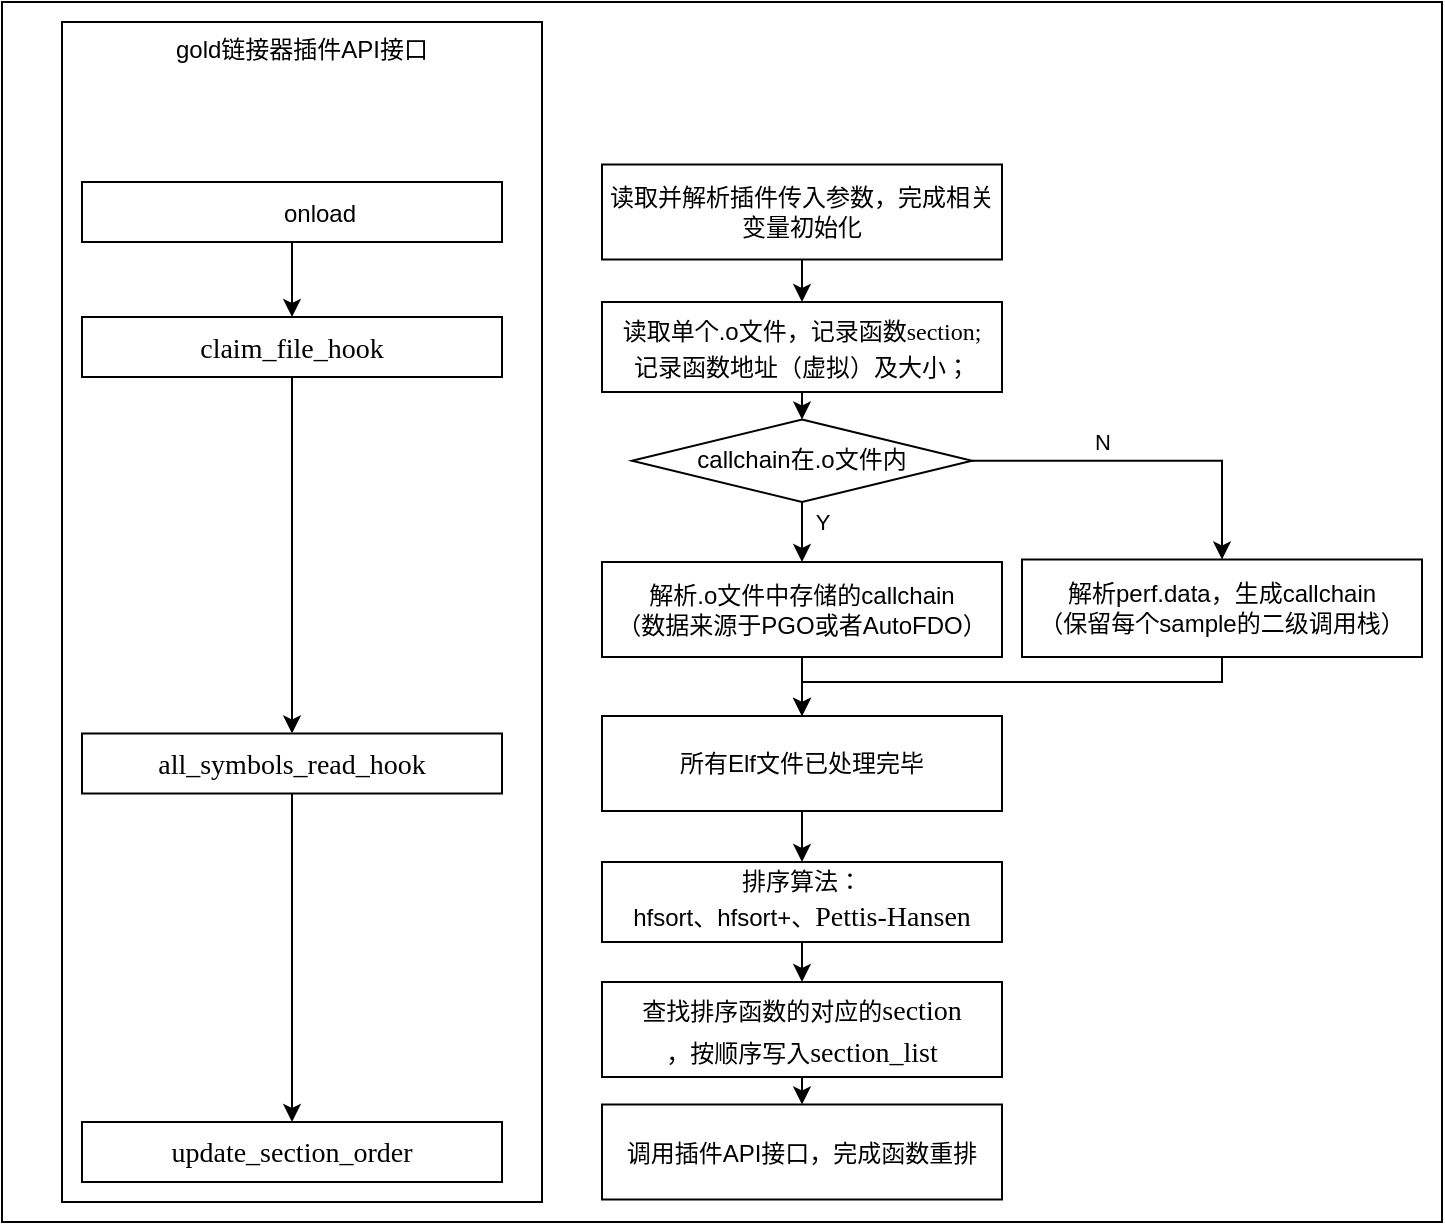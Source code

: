<mxfile version="14.2.4" type="github">
  <diagram id="C5RBs43oDa-KdzZeNtuy" name="Page-1">
    <mxGraphModel dx="1422" dy="706" grid="1" gridSize="10" guides="1" tooltips="1" connect="1" arrows="1" fold="1" page="1" pageScale="1" pageWidth="827" pageHeight="1169" math="0" shadow="0">
      <root>
        <mxCell id="WIyWlLk6GJQsqaUBKTNV-0" />
        <mxCell id="WIyWlLk6GJQsqaUBKTNV-1" parent="WIyWlLk6GJQsqaUBKTNV-0" />
        <mxCell id="ErYdBKpMSOjXuHRG2v-B-8" value="" style="rounded=0;whiteSpace=wrap;html=1;align=center;" parent="WIyWlLk6GJQsqaUBKTNV-1" vertex="1">
          <mxGeometry x="40" y="180" width="720" height="610" as="geometry" />
        </mxCell>
        <mxCell id="ErYdBKpMSOjXuHRG2v-B-22" style="edgeStyle=orthogonalEdgeStyle;rounded=0;orthogonalLoop=1;jettySize=auto;html=1;exitX=0.5;exitY=1;exitDx=0;exitDy=0;entryX=0.5;entryY=0;entryDx=0;entryDy=0;" parent="WIyWlLk6GJQsqaUBKTNV-1" source="ErYdBKpMSOjXuHRG2v-B-3" target="ErYdBKpMSOjXuHRG2v-B-7" edge="1">
          <mxGeometry relative="1" as="geometry" />
        </mxCell>
        <mxCell id="ErYdBKpMSOjXuHRG2v-B-3" value="排序算法：&lt;br&gt;hfsort、hfsort+、&lt;span lang=&quot;EN-US&quot; style=&quot;font-size: 10.5pt ; line-height: 150% ; font-family: &amp;#34;times new roman&amp;#34; , serif&quot;&gt;Pettis-Hansen&lt;/span&gt;" style="rounded=0;whiteSpace=wrap;html=1;align=center;" parent="WIyWlLk6GJQsqaUBKTNV-1" vertex="1">
          <mxGeometry x="340" y="610" width="200" height="40" as="geometry" />
        </mxCell>
        <mxCell id="ErYdBKpMSOjXuHRG2v-B-35" value="Y" style="edgeStyle=orthogonalEdgeStyle;rounded=0;orthogonalLoop=1;jettySize=auto;html=1;exitX=0.5;exitY=1;exitDx=0;exitDy=0;entryX=0.5;entryY=0;entryDx=0;entryDy=0;" parent="WIyWlLk6GJQsqaUBKTNV-1" source="ErYdBKpMSOjXuHRG2v-B-4" target="ErYdBKpMSOjXuHRG2v-B-30" edge="1">
          <mxGeometry x="-0.333" y="10" relative="1" as="geometry">
            <mxPoint as="offset" />
          </mxGeometry>
        </mxCell>
        <mxCell id="ErYdBKpMSOjXuHRG2v-B-38" value="N" style="edgeStyle=orthogonalEdgeStyle;rounded=0;orthogonalLoop=1;jettySize=auto;html=1;exitX=1;exitY=0.5;exitDx=0;exitDy=0;entryX=0.5;entryY=0;entryDx=0;entryDy=0;" parent="WIyWlLk6GJQsqaUBKTNV-1" source="ErYdBKpMSOjXuHRG2v-B-4" target="ErYdBKpMSOjXuHRG2v-B-18" edge="1">
          <mxGeometry x="-0.254" y="9" relative="1" as="geometry">
            <mxPoint as="offset" />
          </mxGeometry>
        </mxCell>
        <mxCell id="ErYdBKpMSOjXuHRG2v-B-4" value="callchain在.o文件内" style="rhombus;whiteSpace=wrap;html=1;align=center;" parent="WIyWlLk6GJQsqaUBKTNV-1" vertex="1">
          <mxGeometry x="355" y="388.75" width="170" height="41.25" as="geometry" />
        </mxCell>
        <mxCell id="ErYdBKpMSOjXuHRG2v-B-34" style="edgeStyle=orthogonalEdgeStyle;rounded=0;orthogonalLoop=1;jettySize=auto;html=1;exitX=0.5;exitY=1;exitDx=0;exitDy=0;entryX=0.5;entryY=0;entryDx=0;entryDy=0;" parent="WIyWlLk6GJQsqaUBKTNV-1" source="ErYdBKpMSOjXuHRG2v-B-5" target="ErYdBKpMSOjXuHRG2v-B-4" edge="1">
          <mxGeometry relative="1" as="geometry" />
        </mxCell>
        <mxCell id="ErYdBKpMSOjXuHRG2v-B-5" value="&lt;font style=&quot;font-size: 12px&quot;&gt;读取单个.o文件，记录函数&lt;/font&gt;&lt;span lang=&quot;EN-US&quot; style=&quot;line-height: 150%&quot;&gt;&lt;font style=&quot;font-size: 12px&quot;&gt;&lt;font face=&quot;times new roman, serif&quot;&gt;section;&lt;/font&gt;&lt;br&gt;记录函数地址（虚拟）及大小；&lt;/font&gt;&lt;br&gt;&lt;/span&gt;" style="rounded=0;whiteSpace=wrap;html=1;align=center;" parent="WIyWlLk6GJQsqaUBKTNV-1" vertex="1">
          <mxGeometry x="340" y="330" width="200" height="45" as="geometry" />
        </mxCell>
        <mxCell id="ErYdBKpMSOjXuHRG2v-B-21" style="edgeStyle=orthogonalEdgeStyle;rounded=0;orthogonalLoop=1;jettySize=auto;html=1;exitX=0.5;exitY=1;exitDx=0;exitDy=0;entryX=0.5;entryY=0;entryDx=0;entryDy=0;" parent="WIyWlLk6GJQsqaUBKTNV-1" source="ErYdBKpMSOjXuHRG2v-B-6" target="ErYdBKpMSOjXuHRG2v-B-3" edge="1">
          <mxGeometry relative="1" as="geometry" />
        </mxCell>
        <mxCell id="ErYdBKpMSOjXuHRG2v-B-6" value="&lt;font style=&quot;vertical-align: inherit&quot;&gt;&lt;font style=&quot;vertical-align: inherit&quot;&gt;所有Elf文件已处理完毕&lt;/font&gt;&lt;/font&gt;" style="rounded=0;whiteSpace=wrap;html=1;align=center;" parent="WIyWlLk6GJQsqaUBKTNV-1" vertex="1">
          <mxGeometry x="340" y="537" width="200" height="47.5" as="geometry" />
        </mxCell>
        <mxCell id="ErYdBKpMSOjXuHRG2v-B-37" style="edgeStyle=orthogonalEdgeStyle;rounded=0;orthogonalLoop=1;jettySize=auto;html=1;exitX=0.5;exitY=1;exitDx=0;exitDy=0;entryX=0.5;entryY=0;entryDx=0;entryDy=0;" parent="WIyWlLk6GJQsqaUBKTNV-1" source="ErYdBKpMSOjXuHRG2v-B-7" target="ErYdBKpMSOjXuHRG2v-B-24" edge="1">
          <mxGeometry relative="1" as="geometry" />
        </mxCell>
        <mxCell id="ErYdBKpMSOjXuHRG2v-B-7" value="查找排序函数的对应的&lt;span lang=&quot;EN-US&quot; style=&quot;font-size: 10.5pt ; line-height: 150% ; font-family: &amp;#34;times new roman&amp;#34; , serif&quot;&gt;section&lt;/span&gt;&lt;br&gt;，按顺序写入&lt;span lang=&quot;EN-US&quot; style=&quot;font-size: 10.5pt ; line-height: 150% ; font-family: &amp;#34;times new roman&amp;#34; , serif&quot;&gt;section_list&lt;/span&gt;" style="rounded=0;whiteSpace=wrap;html=1;align=center;" parent="WIyWlLk6GJQsqaUBKTNV-1" vertex="1">
          <mxGeometry x="340" y="670" width="200" height="47.5" as="geometry" />
        </mxCell>
        <mxCell id="ErYdBKpMSOjXuHRG2v-B-11" value="gold链接器插件API接口" style="rounded=0;whiteSpace=wrap;html=1;align=center;verticalAlign=top;" parent="WIyWlLk6GJQsqaUBKTNV-1" vertex="1">
          <mxGeometry x="70" y="190" width="240" height="590" as="geometry" />
        </mxCell>
        <mxCell id="ErYdBKpMSOjXuHRG2v-B-41" style="edgeStyle=orthogonalEdgeStyle;rounded=0;orthogonalLoop=1;jettySize=auto;html=1;exitX=0.5;exitY=1;exitDx=0;exitDy=0;entryX=0.5;entryY=0;entryDx=0;entryDy=0;" parent="WIyWlLk6GJQsqaUBKTNV-1" source="ErYdBKpMSOjXuHRG2v-B-12" target="ErYdBKpMSOjXuHRG2v-B-13" edge="1">
          <mxGeometry relative="1" as="geometry" />
        </mxCell>
        <mxCell id="ErYdBKpMSOjXuHRG2v-B-12" value="&lt;p class=&quot;MsoNormal&quot; style=&quot;text-indent: 21.0pt ; line-height: normal&quot;&gt;&lt;span style=&quot;text-indent: 21pt&quot;&gt;onload&lt;/span&gt;&lt;br&gt;&lt;/p&gt;" style="rounded=0;whiteSpace=wrap;html=1;align=center;" parent="WIyWlLk6GJQsqaUBKTNV-1" vertex="1">
          <mxGeometry x="80" y="270" width="210" height="30" as="geometry" />
        </mxCell>
        <mxCell id="ErYdBKpMSOjXuHRG2v-B-42" style="edgeStyle=orthogonalEdgeStyle;rounded=0;orthogonalLoop=1;jettySize=auto;html=1;exitX=0.5;exitY=1;exitDx=0;exitDy=0;entryX=0.5;entryY=0;entryDx=0;entryDy=0;" parent="WIyWlLk6GJQsqaUBKTNV-1" source="ErYdBKpMSOjXuHRG2v-B-13" target="ErYdBKpMSOjXuHRG2v-B-14" edge="1">
          <mxGeometry relative="1" as="geometry" />
        </mxCell>
        <mxCell id="ErYdBKpMSOjXuHRG2v-B-13" value="&lt;span lang=&quot;EN-US&quot; style=&quot;font-size: 10.5pt ; line-height: 150% ; font-family: &amp;#34;times new roman&amp;#34; , serif&quot;&gt;claim_file_hook&lt;/span&gt;" style="rounded=0;whiteSpace=wrap;html=1;align=center;" parent="WIyWlLk6GJQsqaUBKTNV-1" vertex="1">
          <mxGeometry x="80" y="337.5" width="210" height="30" as="geometry" />
        </mxCell>
        <mxCell id="ErYdBKpMSOjXuHRG2v-B-43" style="edgeStyle=orthogonalEdgeStyle;rounded=0;orthogonalLoop=1;jettySize=auto;html=1;exitX=0.5;exitY=1;exitDx=0;exitDy=0;entryX=0.5;entryY=0;entryDx=0;entryDy=0;" parent="WIyWlLk6GJQsqaUBKTNV-1" source="ErYdBKpMSOjXuHRG2v-B-14" target="ErYdBKpMSOjXuHRG2v-B-15" edge="1">
          <mxGeometry relative="1" as="geometry" />
        </mxCell>
        <mxCell id="ErYdBKpMSOjXuHRG2v-B-14" value="&lt;span lang=&quot;EN-US&quot; style=&quot;font-size: 10.5pt ; line-height: 150% ; font-family: &amp;#34;times new roman&amp;#34; , serif&quot;&gt;all_symbols_read_hook&lt;/span&gt;" style="rounded=0;whiteSpace=wrap;html=1;align=center;" parent="WIyWlLk6GJQsqaUBKTNV-1" vertex="1">
          <mxGeometry x="80" y="545.75" width="210" height="30" as="geometry" />
        </mxCell>
        <mxCell id="ErYdBKpMSOjXuHRG2v-B-15" value="&lt;span lang=&quot;EN-US&quot; style=&quot;font-size: 10.5pt ; line-height: 150% ; font-family: &amp;#34;times new roman&amp;#34; , serif&quot;&gt;update_section_order&lt;/span&gt;" style="rounded=0;whiteSpace=wrap;html=1;align=center;" parent="WIyWlLk6GJQsqaUBKTNV-1" vertex="1">
          <mxGeometry x="80" y="740" width="210" height="30" as="geometry" />
        </mxCell>
        <mxCell id="ErYdBKpMSOjXuHRG2v-B-39" style="edgeStyle=orthogonalEdgeStyle;rounded=0;orthogonalLoop=1;jettySize=auto;html=1;exitX=0.5;exitY=1;exitDx=0;exitDy=0;entryX=0.5;entryY=0;entryDx=0;entryDy=0;" parent="WIyWlLk6GJQsqaUBKTNV-1" source="ErYdBKpMSOjXuHRG2v-B-18" target="ErYdBKpMSOjXuHRG2v-B-6" edge="1">
          <mxGeometry relative="1" as="geometry">
            <Array as="points">
              <mxPoint x="650" y="520" />
              <mxPoint x="440" y="520" />
            </Array>
          </mxGeometry>
        </mxCell>
        <mxCell id="ErYdBKpMSOjXuHRG2v-B-18" value="解析perf.data，生成callchain&lt;br&gt;（保留每个sample的二级调用栈）" style="rounded=0;whiteSpace=wrap;html=1;align=center;" parent="WIyWlLk6GJQsqaUBKTNV-1" vertex="1">
          <mxGeometry x="550" y="458.75" width="200" height="48.75" as="geometry" />
        </mxCell>
        <mxCell id="ErYdBKpMSOjXuHRG2v-B-24" value="&lt;span lang=&quot;EN-US&quot; style=&quot;line-height: 150%&quot;&gt;调用插件API接口，完成函数&lt;/span&gt;&lt;font style=&quot;font-size: 12px&quot;&gt;重排&lt;/font&gt;" style="rounded=0;whiteSpace=wrap;html=1;align=center;" parent="WIyWlLk6GJQsqaUBKTNV-1" vertex="1">
          <mxGeometry x="340" y="731.25" width="200" height="47.5" as="geometry" />
        </mxCell>
        <mxCell id="ErYdBKpMSOjXuHRG2v-B-33" style="edgeStyle=orthogonalEdgeStyle;rounded=0;orthogonalLoop=1;jettySize=auto;html=1;exitX=0.5;exitY=1;exitDx=0;exitDy=0;entryX=0.5;entryY=0;entryDx=0;entryDy=0;" parent="WIyWlLk6GJQsqaUBKTNV-1" source="ErYdBKpMSOjXuHRG2v-B-28" target="ErYdBKpMSOjXuHRG2v-B-5" edge="1">
          <mxGeometry relative="1" as="geometry" />
        </mxCell>
        <mxCell id="ErYdBKpMSOjXuHRG2v-B-28" value="读取并解析插件传入参数，完成相关变量初始化" style="rounded=0;whiteSpace=wrap;html=1;align=center;" parent="WIyWlLk6GJQsqaUBKTNV-1" vertex="1">
          <mxGeometry x="340" y="261.25" width="200" height="47.5" as="geometry" />
        </mxCell>
        <mxCell id="ErYdBKpMSOjXuHRG2v-B-36" style="edgeStyle=orthogonalEdgeStyle;rounded=0;orthogonalLoop=1;jettySize=auto;html=1;exitX=0.5;exitY=1;exitDx=0;exitDy=0;entryX=0.5;entryY=0;entryDx=0;entryDy=0;" parent="WIyWlLk6GJQsqaUBKTNV-1" source="ErYdBKpMSOjXuHRG2v-B-30" target="ErYdBKpMSOjXuHRG2v-B-6" edge="1">
          <mxGeometry relative="1" as="geometry" />
        </mxCell>
        <mxCell id="ErYdBKpMSOjXuHRG2v-B-30" value="解析.o文件中存储的callchain&lt;br&gt;（数据来源于PGO或者AutoFDO）" style="rounded=0;whiteSpace=wrap;html=1;align=center;" parent="WIyWlLk6GJQsqaUBKTNV-1" vertex="1">
          <mxGeometry x="340" y="460" width="200" height="47.5" as="geometry" />
        </mxCell>
        <mxCell id="ErYdBKpMSOjXuHRG2v-B-40" style="edgeStyle=orthogonalEdgeStyle;rounded=0;orthogonalLoop=1;jettySize=auto;html=1;exitX=0.5;exitY=1;exitDx=0;exitDy=0;" parent="WIyWlLk6GJQsqaUBKTNV-1" source="ErYdBKpMSOjXuHRG2v-B-4" target="ErYdBKpMSOjXuHRG2v-B-4" edge="1">
          <mxGeometry relative="1" as="geometry" />
        </mxCell>
      </root>
    </mxGraphModel>
  </diagram>
</mxfile>
